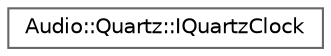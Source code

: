 digraph "Graphical Class Hierarchy"
{
 // INTERACTIVE_SVG=YES
 // LATEX_PDF_SIZE
  bgcolor="transparent";
  edge [fontname=Helvetica,fontsize=10,labelfontname=Helvetica,labelfontsize=10];
  node [fontname=Helvetica,fontsize=10,shape=box,height=0.2,width=0.4];
  rankdir="LR";
  Node0 [id="Node000000",label="Audio::Quartz::IQuartzClock",height=0.2,width=0.4,color="grey40", fillcolor="white", style="filled",URL="$d6/d65/classAudio_1_1Quartz_1_1IQuartzClock.html",tooltip=" "];
}

